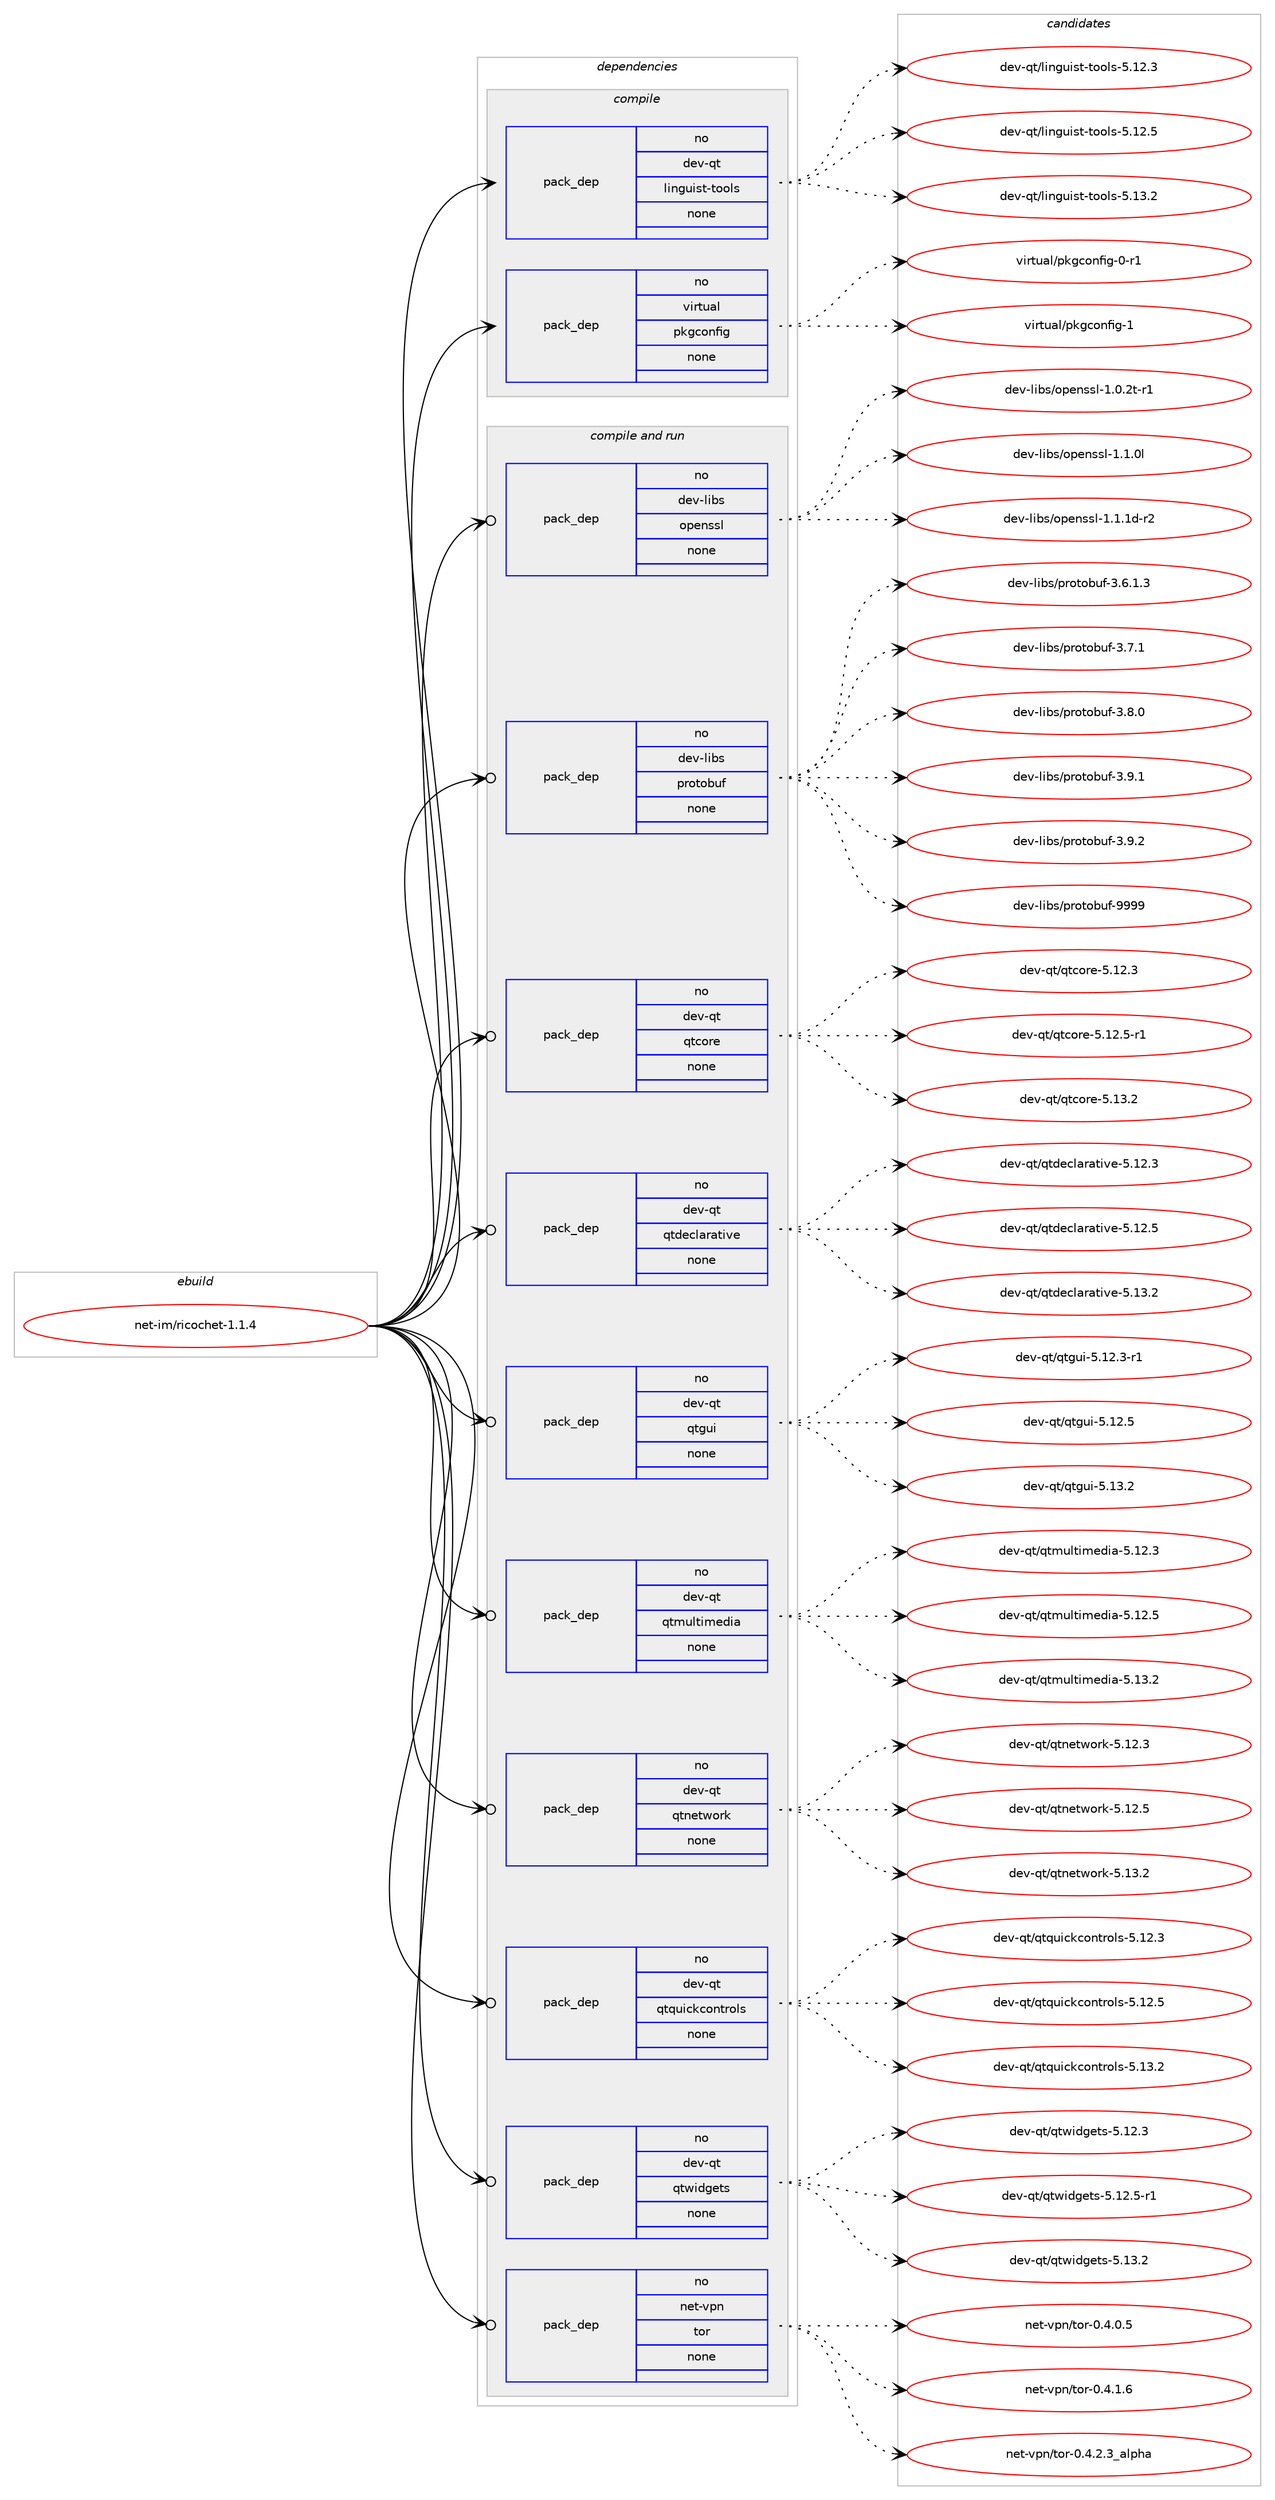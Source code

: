digraph prolog {

# *************
# Graph options
# *************

newrank=true;
concentrate=true;
compound=true;
graph [rankdir=LR,fontname=Helvetica,fontsize=10,ranksep=1.5];#, ranksep=2.5, nodesep=0.2];
edge  [arrowhead=vee];
node  [fontname=Helvetica,fontsize=10];

# **********
# The ebuild
# **********

subgraph cluster_leftcol {
color=gray;
rank=same;
label=<<i>ebuild</i>>;
id [label="net-im/ricochet-1.1.4", color=red, width=4, href="../net-im/ricochet-1.1.4.svg"];
}

# ****************
# The dependencies
# ****************

subgraph cluster_midcol {
color=gray;
label=<<i>dependencies</i>>;
subgraph cluster_compile {
fillcolor="#eeeeee";
style=filled;
label=<<i>compile</i>>;
subgraph pack608153 {
dependency823115 [label=<<TABLE BORDER="0" CELLBORDER="1" CELLSPACING="0" CELLPADDING="4" WIDTH="220"><TR><TD ROWSPAN="6" CELLPADDING="30">pack_dep</TD></TR><TR><TD WIDTH="110">no</TD></TR><TR><TD>dev-qt</TD></TR><TR><TD>linguist-tools</TD></TR><TR><TD>none</TD></TR><TR><TD></TD></TR></TABLE>>, shape=none, color=blue];
}
id:e -> dependency823115:w [weight=20,style="solid",arrowhead="vee"];
subgraph pack608154 {
dependency823116 [label=<<TABLE BORDER="0" CELLBORDER="1" CELLSPACING="0" CELLPADDING="4" WIDTH="220"><TR><TD ROWSPAN="6" CELLPADDING="30">pack_dep</TD></TR><TR><TD WIDTH="110">no</TD></TR><TR><TD>virtual</TD></TR><TR><TD>pkgconfig</TD></TR><TR><TD>none</TD></TR><TR><TD></TD></TR></TABLE>>, shape=none, color=blue];
}
id:e -> dependency823116:w [weight=20,style="solid",arrowhead="vee"];
}
subgraph cluster_compileandrun {
fillcolor="#eeeeee";
style=filled;
label=<<i>compile and run</i>>;
subgraph pack608155 {
dependency823117 [label=<<TABLE BORDER="0" CELLBORDER="1" CELLSPACING="0" CELLPADDING="4" WIDTH="220"><TR><TD ROWSPAN="6" CELLPADDING="30">pack_dep</TD></TR><TR><TD WIDTH="110">no</TD></TR><TR><TD>dev-libs</TD></TR><TR><TD>openssl</TD></TR><TR><TD>none</TD></TR><TR><TD></TD></TR></TABLE>>, shape=none, color=blue];
}
id:e -> dependency823117:w [weight=20,style="solid",arrowhead="odotvee"];
subgraph pack608156 {
dependency823118 [label=<<TABLE BORDER="0" CELLBORDER="1" CELLSPACING="0" CELLPADDING="4" WIDTH="220"><TR><TD ROWSPAN="6" CELLPADDING="30">pack_dep</TD></TR><TR><TD WIDTH="110">no</TD></TR><TR><TD>dev-libs</TD></TR><TR><TD>protobuf</TD></TR><TR><TD>none</TD></TR><TR><TD></TD></TR></TABLE>>, shape=none, color=blue];
}
id:e -> dependency823118:w [weight=20,style="solid",arrowhead="odotvee"];
subgraph pack608157 {
dependency823119 [label=<<TABLE BORDER="0" CELLBORDER="1" CELLSPACING="0" CELLPADDING="4" WIDTH="220"><TR><TD ROWSPAN="6" CELLPADDING="30">pack_dep</TD></TR><TR><TD WIDTH="110">no</TD></TR><TR><TD>dev-qt</TD></TR><TR><TD>qtcore</TD></TR><TR><TD>none</TD></TR><TR><TD></TD></TR></TABLE>>, shape=none, color=blue];
}
id:e -> dependency823119:w [weight=20,style="solid",arrowhead="odotvee"];
subgraph pack608158 {
dependency823120 [label=<<TABLE BORDER="0" CELLBORDER="1" CELLSPACING="0" CELLPADDING="4" WIDTH="220"><TR><TD ROWSPAN="6" CELLPADDING="30">pack_dep</TD></TR><TR><TD WIDTH="110">no</TD></TR><TR><TD>dev-qt</TD></TR><TR><TD>qtdeclarative</TD></TR><TR><TD>none</TD></TR><TR><TD></TD></TR></TABLE>>, shape=none, color=blue];
}
id:e -> dependency823120:w [weight=20,style="solid",arrowhead="odotvee"];
subgraph pack608159 {
dependency823121 [label=<<TABLE BORDER="0" CELLBORDER="1" CELLSPACING="0" CELLPADDING="4" WIDTH="220"><TR><TD ROWSPAN="6" CELLPADDING="30">pack_dep</TD></TR><TR><TD WIDTH="110">no</TD></TR><TR><TD>dev-qt</TD></TR><TR><TD>qtgui</TD></TR><TR><TD>none</TD></TR><TR><TD></TD></TR></TABLE>>, shape=none, color=blue];
}
id:e -> dependency823121:w [weight=20,style="solid",arrowhead="odotvee"];
subgraph pack608160 {
dependency823122 [label=<<TABLE BORDER="0" CELLBORDER="1" CELLSPACING="0" CELLPADDING="4" WIDTH="220"><TR><TD ROWSPAN="6" CELLPADDING="30">pack_dep</TD></TR><TR><TD WIDTH="110">no</TD></TR><TR><TD>dev-qt</TD></TR><TR><TD>qtmultimedia</TD></TR><TR><TD>none</TD></TR><TR><TD></TD></TR></TABLE>>, shape=none, color=blue];
}
id:e -> dependency823122:w [weight=20,style="solid",arrowhead="odotvee"];
subgraph pack608161 {
dependency823123 [label=<<TABLE BORDER="0" CELLBORDER="1" CELLSPACING="0" CELLPADDING="4" WIDTH="220"><TR><TD ROWSPAN="6" CELLPADDING="30">pack_dep</TD></TR><TR><TD WIDTH="110">no</TD></TR><TR><TD>dev-qt</TD></TR><TR><TD>qtnetwork</TD></TR><TR><TD>none</TD></TR><TR><TD></TD></TR></TABLE>>, shape=none, color=blue];
}
id:e -> dependency823123:w [weight=20,style="solid",arrowhead="odotvee"];
subgraph pack608162 {
dependency823124 [label=<<TABLE BORDER="0" CELLBORDER="1" CELLSPACING="0" CELLPADDING="4" WIDTH="220"><TR><TD ROWSPAN="6" CELLPADDING="30">pack_dep</TD></TR><TR><TD WIDTH="110">no</TD></TR><TR><TD>dev-qt</TD></TR><TR><TD>qtquickcontrols</TD></TR><TR><TD>none</TD></TR><TR><TD></TD></TR></TABLE>>, shape=none, color=blue];
}
id:e -> dependency823124:w [weight=20,style="solid",arrowhead="odotvee"];
subgraph pack608163 {
dependency823125 [label=<<TABLE BORDER="0" CELLBORDER="1" CELLSPACING="0" CELLPADDING="4" WIDTH="220"><TR><TD ROWSPAN="6" CELLPADDING="30">pack_dep</TD></TR><TR><TD WIDTH="110">no</TD></TR><TR><TD>dev-qt</TD></TR><TR><TD>qtwidgets</TD></TR><TR><TD>none</TD></TR><TR><TD></TD></TR></TABLE>>, shape=none, color=blue];
}
id:e -> dependency823125:w [weight=20,style="solid",arrowhead="odotvee"];
subgraph pack608164 {
dependency823126 [label=<<TABLE BORDER="0" CELLBORDER="1" CELLSPACING="0" CELLPADDING="4" WIDTH="220"><TR><TD ROWSPAN="6" CELLPADDING="30">pack_dep</TD></TR><TR><TD WIDTH="110">no</TD></TR><TR><TD>net-vpn</TD></TR><TR><TD>tor</TD></TR><TR><TD>none</TD></TR><TR><TD></TD></TR></TABLE>>, shape=none, color=blue];
}
id:e -> dependency823126:w [weight=20,style="solid",arrowhead="odotvee"];
}
subgraph cluster_run {
fillcolor="#eeeeee";
style=filled;
label=<<i>run</i>>;
}
}

# **************
# The candidates
# **************

subgraph cluster_choices {
rank=same;
color=gray;
label=<<i>candidates</i>>;

subgraph choice608153 {
color=black;
nodesep=1;
choice10010111845113116471081051101031171051151164511611111110811545534649504651 [label="dev-qt/linguist-tools-5.12.3", color=red, width=4,href="../dev-qt/linguist-tools-5.12.3.svg"];
choice10010111845113116471081051101031171051151164511611111110811545534649504653 [label="dev-qt/linguist-tools-5.12.5", color=red, width=4,href="../dev-qt/linguist-tools-5.12.5.svg"];
choice10010111845113116471081051101031171051151164511611111110811545534649514650 [label="dev-qt/linguist-tools-5.13.2", color=red, width=4,href="../dev-qt/linguist-tools-5.13.2.svg"];
dependency823115:e -> choice10010111845113116471081051101031171051151164511611111110811545534649504651:w [style=dotted,weight="100"];
dependency823115:e -> choice10010111845113116471081051101031171051151164511611111110811545534649504653:w [style=dotted,weight="100"];
dependency823115:e -> choice10010111845113116471081051101031171051151164511611111110811545534649514650:w [style=dotted,weight="100"];
}
subgraph choice608154 {
color=black;
nodesep=1;
choice11810511411611797108471121071039911111010210510345484511449 [label="virtual/pkgconfig-0-r1", color=red, width=4,href="../virtual/pkgconfig-0-r1.svg"];
choice1181051141161179710847112107103991111101021051034549 [label="virtual/pkgconfig-1", color=red, width=4,href="../virtual/pkgconfig-1.svg"];
dependency823116:e -> choice11810511411611797108471121071039911111010210510345484511449:w [style=dotted,weight="100"];
dependency823116:e -> choice1181051141161179710847112107103991111101021051034549:w [style=dotted,weight="100"];
}
subgraph choice608155 {
color=black;
nodesep=1;
choice1001011184510810598115471111121011101151151084549464846501164511449 [label="dev-libs/openssl-1.0.2t-r1", color=red, width=4,href="../dev-libs/openssl-1.0.2t-r1.svg"];
choice100101118451081059811547111112101110115115108454946494648108 [label="dev-libs/openssl-1.1.0l", color=red, width=4,href="../dev-libs/openssl-1.1.0l.svg"];
choice1001011184510810598115471111121011101151151084549464946491004511450 [label="dev-libs/openssl-1.1.1d-r2", color=red, width=4,href="../dev-libs/openssl-1.1.1d-r2.svg"];
dependency823117:e -> choice1001011184510810598115471111121011101151151084549464846501164511449:w [style=dotted,weight="100"];
dependency823117:e -> choice100101118451081059811547111112101110115115108454946494648108:w [style=dotted,weight="100"];
dependency823117:e -> choice1001011184510810598115471111121011101151151084549464946491004511450:w [style=dotted,weight="100"];
}
subgraph choice608156 {
color=black;
nodesep=1;
choice100101118451081059811547112114111116111981171024551465446494651 [label="dev-libs/protobuf-3.6.1.3", color=red, width=4,href="../dev-libs/protobuf-3.6.1.3.svg"];
choice10010111845108105981154711211411111611198117102455146554649 [label="dev-libs/protobuf-3.7.1", color=red, width=4,href="../dev-libs/protobuf-3.7.1.svg"];
choice10010111845108105981154711211411111611198117102455146564648 [label="dev-libs/protobuf-3.8.0", color=red, width=4,href="../dev-libs/protobuf-3.8.0.svg"];
choice10010111845108105981154711211411111611198117102455146574649 [label="dev-libs/protobuf-3.9.1", color=red, width=4,href="../dev-libs/protobuf-3.9.1.svg"];
choice10010111845108105981154711211411111611198117102455146574650 [label="dev-libs/protobuf-3.9.2", color=red, width=4,href="../dev-libs/protobuf-3.9.2.svg"];
choice100101118451081059811547112114111116111981171024557575757 [label="dev-libs/protobuf-9999", color=red, width=4,href="../dev-libs/protobuf-9999.svg"];
dependency823118:e -> choice100101118451081059811547112114111116111981171024551465446494651:w [style=dotted,weight="100"];
dependency823118:e -> choice10010111845108105981154711211411111611198117102455146554649:w [style=dotted,weight="100"];
dependency823118:e -> choice10010111845108105981154711211411111611198117102455146564648:w [style=dotted,weight="100"];
dependency823118:e -> choice10010111845108105981154711211411111611198117102455146574649:w [style=dotted,weight="100"];
dependency823118:e -> choice10010111845108105981154711211411111611198117102455146574650:w [style=dotted,weight="100"];
dependency823118:e -> choice100101118451081059811547112114111116111981171024557575757:w [style=dotted,weight="100"];
}
subgraph choice608157 {
color=black;
nodesep=1;
choice10010111845113116471131169911111410145534649504651 [label="dev-qt/qtcore-5.12.3", color=red, width=4,href="../dev-qt/qtcore-5.12.3.svg"];
choice100101118451131164711311699111114101455346495046534511449 [label="dev-qt/qtcore-5.12.5-r1", color=red, width=4,href="../dev-qt/qtcore-5.12.5-r1.svg"];
choice10010111845113116471131169911111410145534649514650 [label="dev-qt/qtcore-5.13.2", color=red, width=4,href="../dev-qt/qtcore-5.13.2.svg"];
dependency823119:e -> choice10010111845113116471131169911111410145534649504651:w [style=dotted,weight="100"];
dependency823119:e -> choice100101118451131164711311699111114101455346495046534511449:w [style=dotted,weight="100"];
dependency823119:e -> choice10010111845113116471131169911111410145534649514650:w [style=dotted,weight="100"];
}
subgraph choice608158 {
color=black;
nodesep=1;
choice100101118451131164711311610010199108971149711610511810145534649504651 [label="dev-qt/qtdeclarative-5.12.3", color=red, width=4,href="../dev-qt/qtdeclarative-5.12.3.svg"];
choice100101118451131164711311610010199108971149711610511810145534649504653 [label="dev-qt/qtdeclarative-5.12.5", color=red, width=4,href="../dev-qt/qtdeclarative-5.12.5.svg"];
choice100101118451131164711311610010199108971149711610511810145534649514650 [label="dev-qt/qtdeclarative-5.13.2", color=red, width=4,href="../dev-qt/qtdeclarative-5.13.2.svg"];
dependency823120:e -> choice100101118451131164711311610010199108971149711610511810145534649504651:w [style=dotted,weight="100"];
dependency823120:e -> choice100101118451131164711311610010199108971149711610511810145534649504653:w [style=dotted,weight="100"];
dependency823120:e -> choice100101118451131164711311610010199108971149711610511810145534649514650:w [style=dotted,weight="100"];
}
subgraph choice608159 {
color=black;
nodesep=1;
choice1001011184511311647113116103117105455346495046514511449 [label="dev-qt/qtgui-5.12.3-r1", color=red, width=4,href="../dev-qt/qtgui-5.12.3-r1.svg"];
choice100101118451131164711311610311710545534649504653 [label="dev-qt/qtgui-5.12.5", color=red, width=4,href="../dev-qt/qtgui-5.12.5.svg"];
choice100101118451131164711311610311710545534649514650 [label="dev-qt/qtgui-5.13.2", color=red, width=4,href="../dev-qt/qtgui-5.13.2.svg"];
dependency823121:e -> choice1001011184511311647113116103117105455346495046514511449:w [style=dotted,weight="100"];
dependency823121:e -> choice100101118451131164711311610311710545534649504653:w [style=dotted,weight="100"];
dependency823121:e -> choice100101118451131164711311610311710545534649514650:w [style=dotted,weight="100"];
}
subgraph choice608160 {
color=black;
nodesep=1;
choice10010111845113116471131161091171081161051091011001059745534649504651 [label="dev-qt/qtmultimedia-5.12.3", color=red, width=4,href="../dev-qt/qtmultimedia-5.12.3.svg"];
choice10010111845113116471131161091171081161051091011001059745534649504653 [label="dev-qt/qtmultimedia-5.12.5", color=red, width=4,href="../dev-qt/qtmultimedia-5.12.5.svg"];
choice10010111845113116471131161091171081161051091011001059745534649514650 [label="dev-qt/qtmultimedia-5.13.2", color=red, width=4,href="../dev-qt/qtmultimedia-5.13.2.svg"];
dependency823122:e -> choice10010111845113116471131161091171081161051091011001059745534649504651:w [style=dotted,weight="100"];
dependency823122:e -> choice10010111845113116471131161091171081161051091011001059745534649504653:w [style=dotted,weight="100"];
dependency823122:e -> choice10010111845113116471131161091171081161051091011001059745534649514650:w [style=dotted,weight="100"];
}
subgraph choice608161 {
color=black;
nodesep=1;
choice100101118451131164711311611010111611911111410745534649504651 [label="dev-qt/qtnetwork-5.12.3", color=red, width=4,href="../dev-qt/qtnetwork-5.12.3.svg"];
choice100101118451131164711311611010111611911111410745534649504653 [label="dev-qt/qtnetwork-5.12.5", color=red, width=4,href="../dev-qt/qtnetwork-5.12.5.svg"];
choice100101118451131164711311611010111611911111410745534649514650 [label="dev-qt/qtnetwork-5.13.2", color=red, width=4,href="../dev-qt/qtnetwork-5.13.2.svg"];
dependency823123:e -> choice100101118451131164711311611010111611911111410745534649504651:w [style=dotted,weight="100"];
dependency823123:e -> choice100101118451131164711311611010111611911111410745534649504653:w [style=dotted,weight="100"];
dependency823123:e -> choice100101118451131164711311611010111611911111410745534649514650:w [style=dotted,weight="100"];
}
subgraph choice608162 {
color=black;
nodesep=1;
choice1001011184511311647113116113117105991079911111011611411110811545534649504651 [label="dev-qt/qtquickcontrols-5.12.3", color=red, width=4,href="../dev-qt/qtquickcontrols-5.12.3.svg"];
choice1001011184511311647113116113117105991079911111011611411110811545534649504653 [label="dev-qt/qtquickcontrols-5.12.5", color=red, width=4,href="../dev-qt/qtquickcontrols-5.12.5.svg"];
choice1001011184511311647113116113117105991079911111011611411110811545534649514650 [label="dev-qt/qtquickcontrols-5.13.2", color=red, width=4,href="../dev-qt/qtquickcontrols-5.13.2.svg"];
dependency823124:e -> choice1001011184511311647113116113117105991079911111011611411110811545534649504651:w [style=dotted,weight="100"];
dependency823124:e -> choice1001011184511311647113116113117105991079911111011611411110811545534649504653:w [style=dotted,weight="100"];
dependency823124:e -> choice1001011184511311647113116113117105991079911111011611411110811545534649514650:w [style=dotted,weight="100"];
}
subgraph choice608163 {
color=black;
nodesep=1;
choice100101118451131164711311611910510010310111611545534649504651 [label="dev-qt/qtwidgets-5.12.3", color=red, width=4,href="../dev-qt/qtwidgets-5.12.3.svg"];
choice1001011184511311647113116119105100103101116115455346495046534511449 [label="dev-qt/qtwidgets-5.12.5-r1", color=red, width=4,href="../dev-qt/qtwidgets-5.12.5-r1.svg"];
choice100101118451131164711311611910510010310111611545534649514650 [label="dev-qt/qtwidgets-5.13.2", color=red, width=4,href="../dev-qt/qtwidgets-5.13.2.svg"];
dependency823125:e -> choice100101118451131164711311611910510010310111611545534649504651:w [style=dotted,weight="100"];
dependency823125:e -> choice1001011184511311647113116119105100103101116115455346495046534511449:w [style=dotted,weight="100"];
dependency823125:e -> choice100101118451131164711311611910510010310111611545534649514650:w [style=dotted,weight="100"];
}
subgraph choice608164 {
color=black;
nodesep=1;
choice11010111645118112110471161111144548465246484653 [label="net-vpn/tor-0.4.0.5", color=red, width=4,href="../net-vpn/tor-0.4.0.5.svg"];
choice11010111645118112110471161111144548465246494654 [label="net-vpn/tor-0.4.1.6", color=red, width=4,href="../net-vpn/tor-0.4.1.6.svg"];
choice11010111645118112110471161111144548465246504651959710811210497 [label="net-vpn/tor-0.4.2.3_alpha", color=red, width=4,href="../net-vpn/tor-0.4.2.3_alpha.svg"];
dependency823126:e -> choice11010111645118112110471161111144548465246484653:w [style=dotted,weight="100"];
dependency823126:e -> choice11010111645118112110471161111144548465246494654:w [style=dotted,weight="100"];
dependency823126:e -> choice11010111645118112110471161111144548465246504651959710811210497:w [style=dotted,weight="100"];
}
}

}
